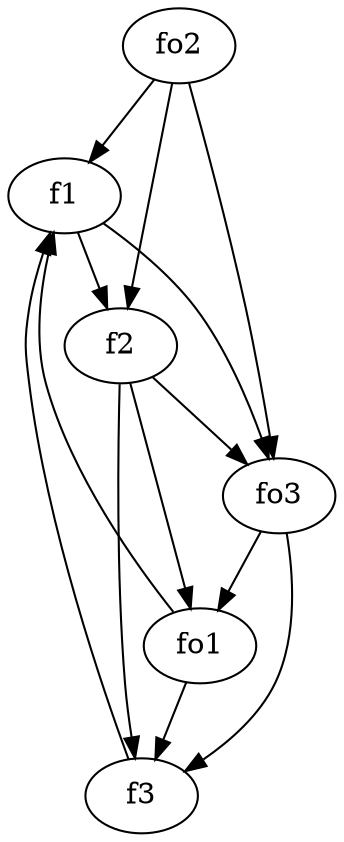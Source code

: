 strict digraph  {
f1;
f2;
f3;
fo1;
fo2;
fo3;
f1 -> fo3  [weight=2];
f1 -> f2  [weight=2];
f2 -> fo3  [weight=2];
f2 -> f3  [weight=2];
f2 -> fo1  [weight=2];
f3 -> f1  [weight=2];
fo1 -> f3  [weight=2];
fo1 -> f1  [weight=2];
fo2 -> fo3  [weight=2];
fo2 -> f2  [weight=2];
fo2 -> f1  [weight=2];
fo3 -> f3  [weight=2];
fo3 -> fo1  [weight=2];
}
